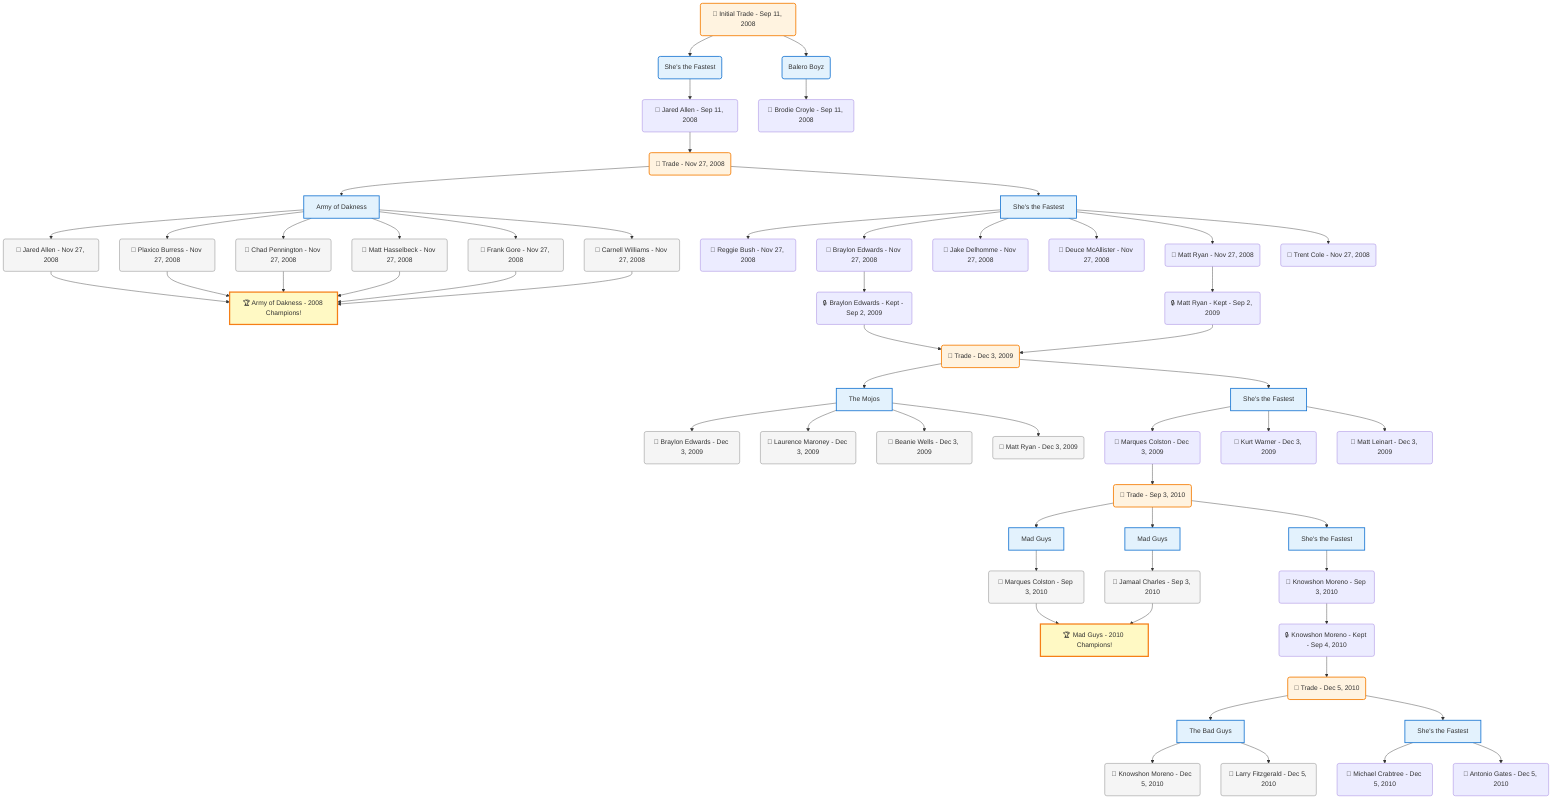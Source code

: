 flowchart TD

    TRADE_MAIN("🔄 Initial Trade - Sep 11, 2008")
    TEAM_1("She's the Fastest")
    TEAM_2("Balero Boyz")
    NODE_b9ae3af0-8bd6-4c3a-a254-707eba6deb29("🔄 Jared Allen - Sep 11, 2008")
    TRADE_e1822b1f-88ef-441d-b22b-c3bf84885845_3("🔄 Trade - Nov 27, 2008")
    TEAM_40f7599b-e68f-4bf4-9553-bf7e10924635_4["Army of Dakness"]
    NODE_7fae993d-c09e-492e-89b1-f5be3c142ef8("🔄 Jared Allen - Nov 27, 2008")
    CHAMP_40f7599b-e68f-4bf4-9553-bf7e10924635_2008["🏆 Army of Dakness - 2008 Champions!"]
    NODE_dd9494d8-6b71-4d22-8161-3cb161ba28de("🔄 Plaxico Burress - Nov 27, 2008")
    NODE_7fbad2ef-782e-4d70-ab1d-4d262bd08b56("🔄 Chad Pennington - Nov 27, 2008")
    NODE_ec9d5f46-aaa5-4a88-bf26-8c88a804c8ed("🔄 Matt Hasselbeck - Nov 27, 2008")
    NODE_c285c915-1bc5-401b-b5d8-966ba67d289f("🔄 Frank Gore - Nov 27, 2008")
    NODE_43ed03b3-0f9f-4916-ac6e-c08c86865375("🔄 Carnell Williams - Nov 27, 2008")
    TEAM_4449259f-64af-44fd-9235-1facc0926234_5["She's the Fastest"]
    NODE_14b06632-7882-4a01-9c25-3651727a0bd0("🔄 Reggie Bush - Nov 27, 2008")
    NODE_3862c574-4539-4e48-9a28-49b39cdcb440("🔄 Braylon Edwards - Nov 27, 2008")
    NODE_2ef9bf5f-f560-4d4e-828f-65788948c234("🔒 Braylon Edwards - Kept - Sep 2, 2009")
    TRADE_e8c7b327-7c15-4132-8918-1ccb803d3cb3_6("🔄 Trade - Dec 3, 2009")
    TEAM_bbe2d0ad-54cf-4c22-be82-b2a5f262a157_7["The Mojos"]
    NODE_8ad98370-e765-4528-899b-039fc791b409("🔄 Braylon Edwards - Dec 3, 2009")
    NODE_16e44121-7fef-4e60-a4d8-39d87a019805("🔄 Laurence Maroney - Dec 3, 2009")
    NODE_fb21570f-4fa7-4277-b242-752759ecd6ca("🔄 Beanie Wells - Dec 3, 2009")
    NODE_7ae52589-c36b-4b14-8fb9-f6b745ba608d("🔄 Matt Ryan - Dec 3, 2009")
    TEAM_4449259f-64af-44fd-9235-1facc0926234_8["She's the Fastest"]
    NODE_8f183324-b3dc-46b4-bbe0-76f206cb24ee("🔄 Marques Colston - Dec 3, 2009")
    TRADE_664c0593-08b2-4014-96b5-f9505dd0abcf_9("🔄 Trade - Sep 3, 2010")
    TEAM_f5908944-6efd-40eb-af54-6c53004e0e2f_10["Mad Guys"]
    NODE_95e1e39b-1714-410c-9892-ac5cc4bc5223("🔄 Marques Colston - Sep 3, 2010")
    CHAMP_f5908944-6efd-40eb-af54-6c53004e0e2f_2010["🏆 Mad Guys - 2010 Champions!"]
    TEAM_4449259f-64af-44fd-9235-1facc0926234_11["She's the Fastest"]
    NODE_fd02085d-71ad-46e1-b7cc-06f45da9eb89("🔄 Knowshon Moreno - Sep 3, 2010")
    NODE_27d92d64-f467-4a04-b71b-391a2d495356("🔒 Knowshon Moreno - Kept - Sep 4, 2010")
    TRADE_7079c566-1aef-449d-80e3-81013e223777_12("🔄 Trade - Dec 5, 2010")
    TEAM_b2220d1a-ff75-4622-9757-09978901110f_13["The Bad Guys"]
    NODE_e3eeb034-e4c6-4be5-a812-b2c48eba0d53("🔄 Knowshon Moreno - Dec 5, 2010")
    NODE_fbf9d819-d0b8-4ee4-afe1-0b279afe083d("🔄 Larry Fitzgerald - Dec 5, 2010")
    TEAM_4449259f-64af-44fd-9235-1facc0926234_14["She's the Fastest"]
    NODE_3f49242f-c13a-4378-b163-959d8092b13e("🔄 Michael Crabtree - Dec 5, 2010")
    NODE_e2188277-78ab-4766-9782-da39ab3295ef("🔄 Antonio Gates - Dec 5, 2010")
    TEAM_f5908944-6efd-40eb-af54-6c53004e0e2f_15["Mad Guys"]
    NODE_281c90e5-f919-4693-8733-eee9f5c6f6da("🔄 Jamaal Charles - Sep 3, 2010")
    NODE_6bc2416f-f57e-4b16-8235-be0b7609e651("🔄 Kurt Warner - Dec 3, 2009")
    NODE_1ef12492-61ee-4b66-bd62-daa01556b535("🔄 Matt Leinart - Dec 3, 2009")
    NODE_2f00e204-c7c6-408f-8d63-50d2b2fdd3a0("🔄 Jake Delhomme - Nov 27, 2008")
    NODE_1b9bf3a7-20c7-43e2-83ef-96a77e4b5b78("🔄 Deuce McAllister - Nov 27, 2008")
    NODE_13992bdc-ffe2-4b97-a9aa-d87432a15494("🔄 Matt Ryan - Nov 27, 2008")
    NODE_8f9e26e8-1f3e-4872-a702-55906b44d7bb("🔒 Matt Ryan - Kept - Sep 2, 2009")
    NODE_53201115-f286-4398-ac9e-f7ded46fcec1("🔄 Trent Cole - Nov 27, 2008")
    NODE_d384008d-c922-41ae-a791-b9a249992e72("🔄 Brodie Croyle - Sep 11, 2008")

    TRADE_MAIN --> TEAM_1
    TRADE_MAIN --> TEAM_2
    TEAM_1 --> NODE_b9ae3af0-8bd6-4c3a-a254-707eba6deb29
    NODE_b9ae3af0-8bd6-4c3a-a254-707eba6deb29 --> TRADE_e1822b1f-88ef-441d-b22b-c3bf84885845_3
    TRADE_e1822b1f-88ef-441d-b22b-c3bf84885845_3 --> TEAM_40f7599b-e68f-4bf4-9553-bf7e10924635_4
    TEAM_40f7599b-e68f-4bf4-9553-bf7e10924635_4 --> NODE_7fae993d-c09e-492e-89b1-f5be3c142ef8
    NODE_7fae993d-c09e-492e-89b1-f5be3c142ef8 --> CHAMP_40f7599b-e68f-4bf4-9553-bf7e10924635_2008
    TEAM_40f7599b-e68f-4bf4-9553-bf7e10924635_4 --> NODE_dd9494d8-6b71-4d22-8161-3cb161ba28de
    NODE_dd9494d8-6b71-4d22-8161-3cb161ba28de --> CHAMP_40f7599b-e68f-4bf4-9553-bf7e10924635_2008
    TEAM_40f7599b-e68f-4bf4-9553-bf7e10924635_4 --> NODE_7fbad2ef-782e-4d70-ab1d-4d262bd08b56
    NODE_7fbad2ef-782e-4d70-ab1d-4d262bd08b56 --> CHAMP_40f7599b-e68f-4bf4-9553-bf7e10924635_2008
    TEAM_40f7599b-e68f-4bf4-9553-bf7e10924635_4 --> NODE_ec9d5f46-aaa5-4a88-bf26-8c88a804c8ed
    NODE_ec9d5f46-aaa5-4a88-bf26-8c88a804c8ed --> CHAMP_40f7599b-e68f-4bf4-9553-bf7e10924635_2008
    TEAM_40f7599b-e68f-4bf4-9553-bf7e10924635_4 --> NODE_c285c915-1bc5-401b-b5d8-966ba67d289f
    NODE_c285c915-1bc5-401b-b5d8-966ba67d289f --> CHAMP_40f7599b-e68f-4bf4-9553-bf7e10924635_2008
    TEAM_40f7599b-e68f-4bf4-9553-bf7e10924635_4 --> NODE_43ed03b3-0f9f-4916-ac6e-c08c86865375
    NODE_43ed03b3-0f9f-4916-ac6e-c08c86865375 --> CHAMP_40f7599b-e68f-4bf4-9553-bf7e10924635_2008
    TRADE_e1822b1f-88ef-441d-b22b-c3bf84885845_3 --> TEAM_4449259f-64af-44fd-9235-1facc0926234_5
    TEAM_4449259f-64af-44fd-9235-1facc0926234_5 --> NODE_14b06632-7882-4a01-9c25-3651727a0bd0
    TEAM_4449259f-64af-44fd-9235-1facc0926234_5 --> NODE_3862c574-4539-4e48-9a28-49b39cdcb440
    NODE_3862c574-4539-4e48-9a28-49b39cdcb440 --> NODE_2ef9bf5f-f560-4d4e-828f-65788948c234
    NODE_2ef9bf5f-f560-4d4e-828f-65788948c234 --> TRADE_e8c7b327-7c15-4132-8918-1ccb803d3cb3_6
    TRADE_e8c7b327-7c15-4132-8918-1ccb803d3cb3_6 --> TEAM_bbe2d0ad-54cf-4c22-be82-b2a5f262a157_7
    TEAM_bbe2d0ad-54cf-4c22-be82-b2a5f262a157_7 --> NODE_8ad98370-e765-4528-899b-039fc791b409
    TEAM_bbe2d0ad-54cf-4c22-be82-b2a5f262a157_7 --> NODE_16e44121-7fef-4e60-a4d8-39d87a019805
    TEAM_bbe2d0ad-54cf-4c22-be82-b2a5f262a157_7 --> NODE_fb21570f-4fa7-4277-b242-752759ecd6ca
    TEAM_bbe2d0ad-54cf-4c22-be82-b2a5f262a157_7 --> NODE_7ae52589-c36b-4b14-8fb9-f6b745ba608d
    TRADE_e8c7b327-7c15-4132-8918-1ccb803d3cb3_6 --> TEAM_4449259f-64af-44fd-9235-1facc0926234_8
    TEAM_4449259f-64af-44fd-9235-1facc0926234_8 --> NODE_8f183324-b3dc-46b4-bbe0-76f206cb24ee
    NODE_8f183324-b3dc-46b4-bbe0-76f206cb24ee --> TRADE_664c0593-08b2-4014-96b5-f9505dd0abcf_9
    TRADE_664c0593-08b2-4014-96b5-f9505dd0abcf_9 --> TEAM_f5908944-6efd-40eb-af54-6c53004e0e2f_10
    TEAM_f5908944-6efd-40eb-af54-6c53004e0e2f_10 --> NODE_95e1e39b-1714-410c-9892-ac5cc4bc5223
    NODE_95e1e39b-1714-410c-9892-ac5cc4bc5223 --> CHAMP_f5908944-6efd-40eb-af54-6c53004e0e2f_2010
    TRADE_664c0593-08b2-4014-96b5-f9505dd0abcf_9 --> TEAM_4449259f-64af-44fd-9235-1facc0926234_11
    TEAM_4449259f-64af-44fd-9235-1facc0926234_11 --> NODE_fd02085d-71ad-46e1-b7cc-06f45da9eb89
    NODE_fd02085d-71ad-46e1-b7cc-06f45da9eb89 --> NODE_27d92d64-f467-4a04-b71b-391a2d495356
    NODE_27d92d64-f467-4a04-b71b-391a2d495356 --> TRADE_7079c566-1aef-449d-80e3-81013e223777_12
    TRADE_7079c566-1aef-449d-80e3-81013e223777_12 --> TEAM_b2220d1a-ff75-4622-9757-09978901110f_13
    TEAM_b2220d1a-ff75-4622-9757-09978901110f_13 --> NODE_e3eeb034-e4c6-4be5-a812-b2c48eba0d53
    TEAM_b2220d1a-ff75-4622-9757-09978901110f_13 --> NODE_fbf9d819-d0b8-4ee4-afe1-0b279afe083d
    TRADE_7079c566-1aef-449d-80e3-81013e223777_12 --> TEAM_4449259f-64af-44fd-9235-1facc0926234_14
    TEAM_4449259f-64af-44fd-9235-1facc0926234_14 --> NODE_3f49242f-c13a-4378-b163-959d8092b13e
    TEAM_4449259f-64af-44fd-9235-1facc0926234_14 --> NODE_e2188277-78ab-4766-9782-da39ab3295ef
    TRADE_664c0593-08b2-4014-96b5-f9505dd0abcf_9 --> TEAM_f5908944-6efd-40eb-af54-6c53004e0e2f_15
    TEAM_f5908944-6efd-40eb-af54-6c53004e0e2f_15 --> NODE_281c90e5-f919-4693-8733-eee9f5c6f6da
    NODE_281c90e5-f919-4693-8733-eee9f5c6f6da --> CHAMP_f5908944-6efd-40eb-af54-6c53004e0e2f_2010
    TEAM_4449259f-64af-44fd-9235-1facc0926234_8 --> NODE_6bc2416f-f57e-4b16-8235-be0b7609e651
    TEAM_4449259f-64af-44fd-9235-1facc0926234_8 --> NODE_1ef12492-61ee-4b66-bd62-daa01556b535
    TEAM_4449259f-64af-44fd-9235-1facc0926234_5 --> NODE_2f00e204-c7c6-408f-8d63-50d2b2fdd3a0
    TEAM_4449259f-64af-44fd-9235-1facc0926234_5 --> NODE_1b9bf3a7-20c7-43e2-83ef-96a77e4b5b78
    TEAM_4449259f-64af-44fd-9235-1facc0926234_5 --> NODE_13992bdc-ffe2-4b97-a9aa-d87432a15494
    NODE_13992bdc-ffe2-4b97-a9aa-d87432a15494 --> NODE_8f9e26e8-1f3e-4872-a702-55906b44d7bb
    NODE_8f9e26e8-1f3e-4872-a702-55906b44d7bb --> TRADE_e8c7b327-7c15-4132-8918-1ccb803d3cb3_6
    TEAM_4449259f-64af-44fd-9235-1facc0926234_5 --> NODE_53201115-f286-4398-ac9e-f7ded46fcec1
    TEAM_2 --> NODE_d384008d-c922-41ae-a791-b9a249992e72

    %% Node styling
    classDef teamNode fill:#e3f2fd,stroke:#1976d2,stroke-width:2px
    classDef tradeNode fill:#fff3e0,stroke:#f57c00,stroke-width:2px
    classDef playerNode fill:#f3e5f5,stroke:#7b1fa2,stroke-width:1px
    classDef nonRootPlayerNode fill:#f5f5f5,stroke:#757575,stroke-width:1px
    classDef endNode fill:#ffebee,stroke:#c62828,stroke-width:2px
    classDef waiverNode fill:#e8f5e8,stroke:#388e3c,stroke-width:2px
    classDef championshipNode fill:#fff9c4,stroke:#f57f17,stroke-width:3px

    class TEAM_1,TEAM_2,TEAM_40f7599b-e68f-4bf4-9553-bf7e10924635_4,TEAM_4449259f-64af-44fd-9235-1facc0926234_5,TEAM_bbe2d0ad-54cf-4c22-be82-b2a5f262a157_7,TEAM_4449259f-64af-44fd-9235-1facc0926234_8,TEAM_f5908944-6efd-40eb-af54-6c53004e0e2f_10,TEAM_4449259f-64af-44fd-9235-1facc0926234_11,TEAM_b2220d1a-ff75-4622-9757-09978901110f_13,TEAM_4449259f-64af-44fd-9235-1facc0926234_14,TEAM_f5908944-6efd-40eb-af54-6c53004e0e2f_15 teamNode
    class CHAMP_40f7599b-e68f-4bf4-9553-bf7e10924635_2008,CHAMP_f5908944-6efd-40eb-af54-6c53004e0e2f_2010 championshipNode
    class NODE_7fae993d-c09e-492e-89b1-f5be3c142ef8,NODE_dd9494d8-6b71-4d22-8161-3cb161ba28de,NODE_7fbad2ef-782e-4d70-ab1d-4d262bd08b56,NODE_ec9d5f46-aaa5-4a88-bf26-8c88a804c8ed,NODE_c285c915-1bc5-401b-b5d8-966ba67d289f,NODE_43ed03b3-0f9f-4916-ac6e-c08c86865375,NODE_8ad98370-e765-4528-899b-039fc791b409,NODE_16e44121-7fef-4e60-a4d8-39d87a019805,NODE_fb21570f-4fa7-4277-b242-752759ecd6ca,NODE_7ae52589-c36b-4b14-8fb9-f6b745ba608d,NODE_95e1e39b-1714-410c-9892-ac5cc4bc5223,NODE_e3eeb034-e4c6-4be5-a812-b2c48eba0d53,NODE_fbf9d819-d0b8-4ee4-afe1-0b279afe083d,NODE_281c90e5-f919-4693-8733-eee9f5c6f6da nonRootPlayerNode
    class TRADE_MAIN,TRADE_e1822b1f-88ef-441d-b22b-c3bf84885845_3,TRADE_e8c7b327-7c15-4132-8918-1ccb803d3cb3_6,TRADE_664c0593-08b2-4014-96b5-f9505dd0abcf_9,TRADE_7079c566-1aef-449d-80e3-81013e223777_12 tradeNode
